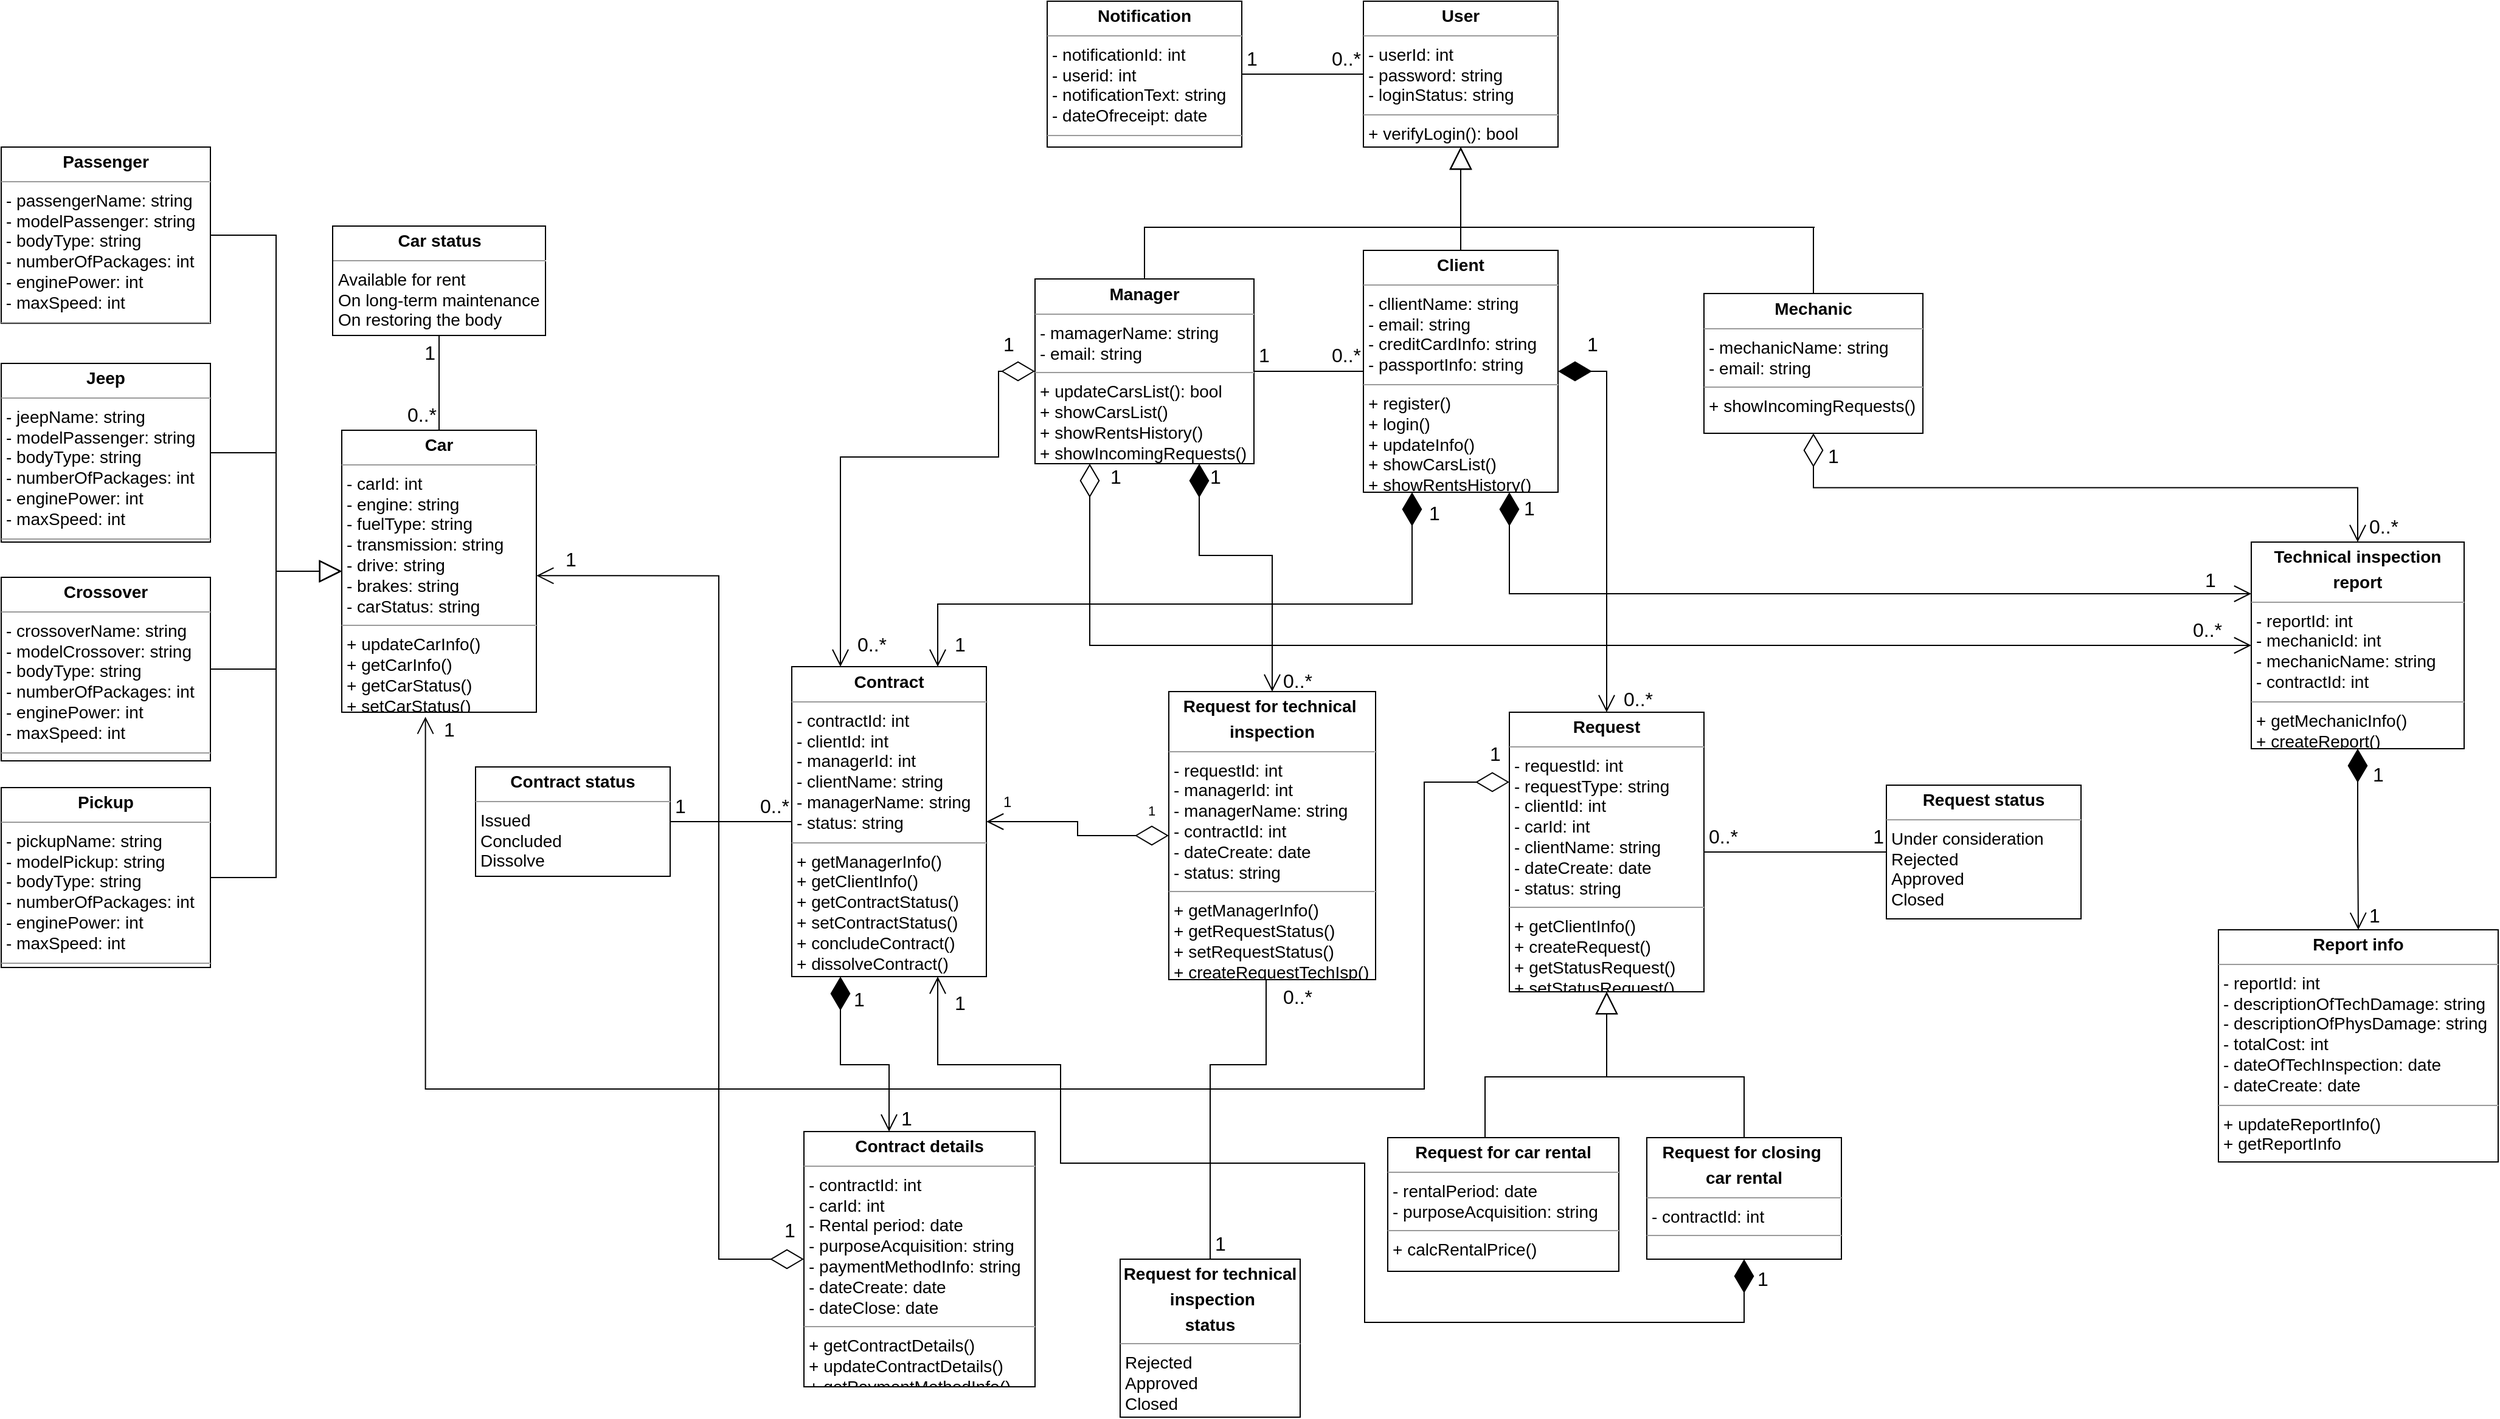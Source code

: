 <mxfile version="11.3.0" type="device" pages="1"><diagram id="lrAARnjr66iQ0tdfJQKW" name="Страница 1"><mxGraphModel dx="4134" dy="2626" grid="1" gridSize="10" guides="1" tooltips="1" connect="1" arrows="1" fold="1" page="1" pageScale="1" pageWidth="827" pageHeight="1169" math="0" shadow="0"><root><mxCell id="0"/><mxCell id="1" parent="0"/><object label="&lt;p style=&quot;margin: 4px 0px 0px ; text-align: center ; font-size: 14px&quot;&gt;&lt;b&gt;&lt;font style=&quot;font-size: 14px&quot;&gt;User&lt;/font&gt;&lt;/b&gt;&lt;/p&gt;&lt;hr size=&quot;1&quot; style=&quot;font-size: 14px&quot;&gt;&lt;p style=&quot;margin: 0px 0px 0px 4px ; font-size: 14px&quot;&gt;&lt;font style=&quot;font-size: 14px&quot;&gt;- userId: int&lt;/font&gt;&lt;/p&gt;&lt;p style=&quot;margin: 0px 0px 0px 4px ; font-size: 14px&quot;&gt;&lt;font style=&quot;font-size: 14px&quot;&gt;- password: string&lt;/font&gt;&lt;/p&gt;&lt;p style=&quot;margin: 0px 0px 0px 4px ; font-size: 14px&quot;&gt;&lt;font style=&quot;font-size: 14px&quot;&gt;- loginStatus: string&amp;nbsp;&lt;/font&gt;&lt;/p&gt;&lt;hr size=&quot;1&quot; style=&quot;font-size: 14px&quot;&gt;&lt;p style=&quot;margin: 0px 0px 0px 4px ; font-size: 14px&quot;&gt;&lt;font style=&quot;font-size: 14px&quot;&gt;+ verifyLogin(): bool&lt;/font&gt;&lt;/p&gt;" placeholders="1" id="WeOP5cdu-YpunNV9IfW0-31"><mxCell style="verticalAlign=top;align=left;overflow=fill;fontSize=12;fontFamily=Helvetica;html=1;spacing=4;" parent="1" vertex="1"><mxGeometry x="280" y="-165" width="160" height="120" as="geometry"/></mxCell></object><mxCell id="WeOP5cdu-YpunNV9IfW0-32" value="&lt;p style=&quot;margin: 4px 0px 0px ; text-align: center ; font-size: 14px&quot;&gt;&lt;b&gt;&lt;font style=&quot;font-size: 14px&quot;&gt;Client&lt;/font&gt;&lt;/b&gt;&lt;/p&gt;&lt;hr size=&quot;1&quot; style=&quot;font-size: 14px&quot;&gt;&lt;p style=&quot;margin: 0px 0px 0px 4px ; font-size: 14px&quot;&gt;&lt;font style=&quot;font-size: 14px&quot;&gt;- cllientName: string&lt;/font&gt;&lt;/p&gt;&lt;p style=&quot;margin: 0px 0px 0px 4px ; font-size: 14px&quot;&gt;&lt;font style=&quot;font-size: 14px&quot;&gt;- email: string&lt;/font&gt;&lt;/p&gt;&lt;p style=&quot;margin: 0px 0px 0px 4px ; font-size: 14px&quot;&gt;&lt;font style=&quot;font-size: 14px&quot;&gt;- creditCardInfo: string&lt;/font&gt;&lt;/p&gt;&lt;p style=&quot;margin: 0px 0px 0px 4px ; font-size: 14px&quot;&gt;&lt;font style=&quot;font-size: 14px&quot;&gt;- passportInfo: string&lt;/font&gt;&lt;/p&gt;&lt;hr size=&quot;1&quot; style=&quot;font-size: 14px&quot;&gt;&lt;p style=&quot;margin: 0px 0px 0px 4px ; font-size: 14px&quot;&gt;&lt;font style=&quot;font-size: 14px&quot;&gt;+ register()&lt;/font&gt;&lt;/p&gt;&lt;p style=&quot;margin: 0px 0px 0px 4px ; font-size: 14px&quot;&gt;&lt;font style=&quot;font-size: 14px&quot;&gt;+ login()&lt;/font&gt;&lt;/p&gt;&lt;p style=&quot;margin: 0px 0px 0px 4px ; font-size: 14px&quot;&gt;&lt;font style=&quot;font-size: 14px&quot;&gt;+ updateInfo()&lt;/font&gt;&lt;/p&gt;&lt;p style=&quot;margin: 0px 0px 0px 4px ; font-size: 14px&quot;&gt;&lt;font style=&quot;font-size: 14px&quot;&gt;+ showCarsList()&lt;/font&gt;&lt;/p&gt;&lt;p style=&quot;margin: 0px 0px 0px 4px ; font-size: 14px&quot;&gt;&lt;font style=&quot;font-size: 14px&quot;&gt;+ showRentsHistory()&lt;/font&gt;&lt;/p&gt;&lt;p style=&quot;margin: 0px 0px 0px 4px ; font-size: 14px&quot;&gt;&lt;br&gt;&lt;/p&gt;" style="verticalAlign=top;align=left;overflow=fill;fontSize=12;fontFamily=Helvetica;html=1;spacing=4;" parent="1" vertex="1"><mxGeometry x="280" y="40" width="160" height="199" as="geometry"/></mxCell><mxCell id="WeOP5cdu-YpunNV9IfW0-33" value="&lt;p style=&quot;margin: 4px 0px 0px ; text-align: center ; font-size: 14px&quot;&gt;&lt;b&gt;&lt;font style=&quot;font-size: 14px&quot;&gt;Mechanic&lt;/font&gt;&lt;/b&gt;&lt;/p&gt;&lt;hr size=&quot;1&quot; style=&quot;font-size: 14px&quot;&gt;&lt;p style=&quot;margin: 0px 0px 0px 4px ; font-size: 14px&quot;&gt;&lt;font style=&quot;font-size: 14px&quot;&gt;- mechanicName: string&lt;/font&gt;&lt;/p&gt;&lt;p style=&quot;margin: 0px 0px 0px 4px ; font-size: 14px&quot;&gt;&lt;font style=&quot;font-size: 14px&quot;&gt;- email: string&lt;/font&gt;&lt;/p&gt;&lt;hr size=&quot;1&quot; style=&quot;font-size: 14px&quot;&gt;&lt;p style=&quot;margin: 0px 0px 0px 4px ; font-size: 14px&quot;&gt;&lt;font style=&quot;font-size: 14px&quot;&gt;+ showIncomingRequests()&lt;/font&gt;&lt;/p&gt;&lt;p style=&quot;margin: 0px 0px 0px 4px ; font-size: 14px&quot;&gt;&lt;br&gt;&lt;/p&gt;" style="verticalAlign=top;align=left;overflow=fill;fontSize=12;fontFamily=Helvetica;html=1;spacing=4;" parent="1" vertex="1"><mxGeometry x="560" y="75.5" width="180" height="115" as="geometry"/></mxCell><mxCell id="WeOP5cdu-YpunNV9IfW0-34" value="&lt;p style=&quot;margin: 4px 0px 0px ; text-align: center ; font-size: 14px&quot;&gt;&lt;b&gt;&lt;font style=&quot;font-size: 14px&quot;&gt;Manager&lt;/font&gt;&lt;/b&gt;&lt;/p&gt;&lt;hr size=&quot;1&quot; style=&quot;font-size: 14px&quot;&gt;&lt;p style=&quot;margin: 0px 0px 0px 4px ; font-size: 14px&quot;&gt;&lt;font style=&quot;font-size: 14px&quot;&gt;- mamagerName: string&lt;/font&gt;&lt;/p&gt;&lt;p style=&quot;margin: 0px 0px 0px 4px ; font-size: 14px&quot;&gt;&lt;font style=&quot;font-size: 14px&quot;&gt;- email: string&lt;/font&gt;&lt;/p&gt;&lt;hr size=&quot;1&quot; style=&quot;font-size: 14px&quot;&gt;&lt;p style=&quot;margin: 0px 0px 0px 4px ; font-size: 14px&quot;&gt;&lt;font style=&quot;font-size: 14px&quot;&gt;+ updateCarsList(): bool&lt;/font&gt;&lt;/p&gt;&lt;p style=&quot;margin: 0px 0px 0px 4px ; font-size: 14px&quot;&gt;&lt;font style=&quot;font-size: 14px&quot;&gt;+ showCarsList()&lt;/font&gt;&lt;/p&gt;&lt;p style=&quot;margin: 0px 0px 0px 4px ; font-size: 14px&quot;&gt;&lt;font style=&quot;font-size: 14px&quot;&gt;+ showRentsHistory()&lt;/font&gt;&lt;/p&gt;&lt;p style=&quot;margin: 0px 0px 0px 4px ; font-size: 14px&quot;&gt;&lt;font style=&quot;font-size: 14px&quot;&gt;+ showIncomingRequests()&lt;/font&gt;&lt;/p&gt;&lt;p style=&quot;margin: 0px 0px 0px 4px ; font-size: 14px&quot;&gt;&lt;br&gt;&lt;/p&gt;" style="verticalAlign=top;align=left;overflow=fill;fontSize=12;fontFamily=Helvetica;html=1;spacing=4;" parent="1" vertex="1"><mxGeometry x="10" y="63.5" width="180" height="152" as="geometry"/></mxCell><mxCell id="WeOP5cdu-YpunNV9IfW0-35" value="" style="endArrow=block;endSize=16;endFill=0;html=1;strokeColor=#000000;strokeWidth=1;edgeStyle=orthogonalEdgeStyle;rounded=0;entryX=0.5;entryY=1;entryDx=0;entryDy=0;exitX=0.5;exitY=0;exitDx=0;exitDy=0;spacing=4;" parent="1" source="WeOP5cdu-YpunNV9IfW0-33" target="WeOP5cdu-YpunNV9IfW0-31" edge="1"><mxGeometry width="160" relative="1" as="geometry"><mxPoint x="10" y="55" as="sourcePoint"/><mxPoint x="340" y="85" as="targetPoint"/><Array as="points"><mxPoint x="651" y="21"/><mxPoint x="361" y="21"/></Array></mxGeometry></mxCell><mxCell id="WeOP5cdu-YpunNV9IfW0-39" value="" style="endArrow=block;endSize=16;endFill=0;html=1;strokeWidth=1;entryX=0.5;entryY=1;entryDx=0;entryDy=0;exitX=0.5;exitY=0;exitDx=0;exitDy=0;rounded=0;edgeStyle=orthogonalEdgeStyle;spacing=4;" parent="1" source="WeOP5cdu-YpunNV9IfW0-34" target="WeOP5cdu-YpunNV9IfW0-31" edge="1"><mxGeometry width="160" relative="1" as="geometry"><mxPoint x="70" y="45" as="sourcePoint"/><mxPoint x="230" y="45" as="targetPoint"/><Array as="points"><mxPoint x="100" y="21"/><mxPoint x="360" y="21"/></Array></mxGeometry></mxCell><mxCell id="WeOP5cdu-YpunNV9IfW0-40" value="" style="endArrow=block;endSize=16;endFill=0;html=1;strokeWidth=1;entryX=0.5;entryY=1;entryDx=0;entryDy=0;exitX=0.5;exitY=0;exitDx=0;exitDy=0;rounded=0;edgeStyle=orthogonalEdgeStyle;spacing=4;" parent="1" source="WeOP5cdu-YpunNV9IfW0-32" target="WeOP5cdu-YpunNV9IfW0-31" edge="1"><mxGeometry width="160" relative="1" as="geometry"><mxPoint x="-10" y="75" as="sourcePoint"/><mxPoint x="200" y="-35" as="targetPoint"/></mxGeometry></mxCell><mxCell id="WeOP5cdu-YpunNV9IfW0-52" value="&lt;p style=&quot;margin: 4px 0px 0px ; text-align: center ; font-size: 14px&quot;&gt;&lt;b&gt;&lt;font style=&quot;font-size: 14px&quot;&gt;Request&lt;/font&gt;&lt;/b&gt;&lt;/p&gt;&lt;hr size=&quot;1&quot; style=&quot;font-size: 14px&quot;&gt;&lt;p style=&quot;margin: 0px 0px 0px 4px ; font-size: 14px&quot;&gt;&lt;font style=&quot;font-size: 14px&quot;&gt;- requestId: int&lt;/font&gt;&lt;/p&gt;&lt;p style=&quot;margin: 0px 0px 0px 4px ; font-size: 14px&quot;&gt;&lt;font style=&quot;font-size: 14px&quot;&gt;- requestType: string&lt;/font&gt;&lt;/p&gt;&lt;p style=&quot;margin: 0px 0px 0px 4px ; font-size: 14px&quot;&gt;&lt;font style=&quot;font-size: 14px&quot;&gt;- clientId: int&lt;/font&gt;&lt;/p&gt;&lt;p style=&quot;margin: 0px 0px 0px 4px ; font-size: 14px&quot;&gt;&lt;font style=&quot;font-size: 14px&quot;&gt;- carId: int&lt;/font&gt;&lt;/p&gt;&lt;p style=&quot;margin: 0px 0px 0px 4px ; font-size: 14px&quot;&gt;&lt;font style=&quot;font-size: 14px&quot;&gt;- clientName: string&lt;/font&gt;&lt;/p&gt;&lt;p style=&quot;margin: 0px 0px 0px 4px ; font-size: 14px&quot;&gt;&lt;font style=&quot;font-size: 14px&quot;&gt;- dateCreate: date&lt;/font&gt;&lt;/p&gt;&lt;p style=&quot;margin: 0px 0px 0px 4px ; font-size: 14px&quot;&gt;&lt;font style=&quot;font-size: 14px&quot;&gt;- status: string&lt;/font&gt;&lt;/p&gt;&lt;hr size=&quot;1&quot; style=&quot;font-size: 14px&quot;&gt;&lt;p style=&quot;margin: 0px 0px 0px 4px ; font-size: 14px&quot;&gt;&lt;font style=&quot;font-size: 14px&quot;&gt;+ getClientInfo()&lt;/font&gt;&lt;/p&gt;&lt;p style=&quot;margin: 0px 0px 0px 4px ; font-size: 14px&quot;&gt;&lt;font style=&quot;font-size: 14px&quot;&gt;+ createRequest()&lt;/font&gt;&lt;/p&gt;&lt;p style=&quot;margin: 0px 0px 0px 4px ; font-size: 14px&quot;&gt;&lt;font style=&quot;font-size: 14px&quot;&gt;+ getStatusRequest()&lt;/font&gt;&lt;/p&gt;&lt;p style=&quot;margin: 0px 0px 0px 4px ; font-size: 14px&quot;&gt;&lt;font style=&quot;font-size: 14px&quot;&gt;+ setStatusRequest()&lt;/font&gt;&lt;/p&gt;" style="verticalAlign=top;align=left;overflow=fill;fontSize=12;fontFamily=Helvetica;html=1;spacing=4;" parent="1" vertex="1"><mxGeometry x="400" y="420" width="160" height="230" as="geometry"/></mxCell><mxCell id="WeOP5cdu-YpunNV9IfW0-53" value="&lt;font style=&quot;font-size: 16px&quot;&gt;1&lt;/font&gt;" style="endArrow=open;html=1;endSize=12;startArrow=diamondThin;startSize=25;startFill=1;edgeStyle=orthogonalEdgeStyle;align=left;verticalAlign=bottom;strokeWidth=1;exitX=1;exitY=0.5;exitDx=0;exitDy=0;entryX=0.5;entryY=0;entryDx=0;entryDy=0;rounded=0;spacing=4;" parent="1" source="WeOP5cdu-YpunNV9IfW0-32" target="WeOP5cdu-YpunNV9IfW0-52" edge="1"><mxGeometry x="-0.877" y="9" relative="1" as="geometry"><mxPoint x="80" y="390" as="sourcePoint"/><mxPoint x="240" y="390" as="targetPoint"/><mxPoint as="offset"/><Array as="points"><mxPoint x="480" y="139"/></Array></mxGeometry></mxCell><mxCell id="WeOP5cdu-YpunNV9IfW0-56" value="&lt;p style=&quot;margin: 4px 0px 0px ; text-align: center ; font-size: 14px&quot;&gt;&lt;b&gt;&lt;font style=&quot;font-size: 14px&quot;&gt;Request for closing&amp;nbsp;&lt;/font&gt;&lt;/b&gt;&lt;/p&gt;&lt;p style=&quot;margin: 4px 0px 0px ; text-align: center ; font-size: 14px&quot;&gt;&lt;b&gt;&lt;font style=&quot;font-size: 14px&quot;&gt;car rental&lt;/font&gt;&lt;/b&gt;&lt;/p&gt;&lt;hr size=&quot;1&quot; style=&quot;font-size: 14px&quot;&gt;&lt;p style=&quot;margin: 0px 0px 0px 4px ; font-size: 14px&quot;&gt;&lt;font style=&quot;font-size: 14px&quot;&gt;- contractId: int&lt;/font&gt;&lt;/p&gt;&lt;hr size=&quot;1&quot; style=&quot;font-size: 14px&quot;&gt;&lt;p style=&quot;margin: 0px 0px 0px 4px ; font-size: 14px&quot;&gt;&lt;br&gt;&lt;/p&gt;" style="verticalAlign=top;align=left;overflow=fill;fontSize=12;fontFamily=Helvetica;html=1;spacing=4;" parent="1" vertex="1"><mxGeometry x="513" y="770" width="160" height="100" as="geometry"/></mxCell><mxCell id="WeOP5cdu-YpunNV9IfW0-57" value="" style="endArrow=block;endSize=16;endFill=0;html=1;strokeWidth=1;rounded=0;edgeStyle=orthogonalEdgeStyle;entryX=0.5;entryY=1;entryDx=0;entryDy=0;exitX=0.5;exitY=0;exitDx=0;exitDy=0;spacing=4;" parent="1" source="REHTgYiFzQyYZVdA68PL-5" target="WeOP5cdu-YpunNV9IfW0-52" edge="1"><mxGeometry width="160" relative="1" as="geometry"><mxPoint x="400" y="690" as="sourcePoint"/><mxPoint x="210" y="649" as="targetPoint"/><Array as="points"><mxPoint x="380" y="720"/><mxPoint x="480" y="720"/></Array></mxGeometry></mxCell><mxCell id="WeOP5cdu-YpunNV9IfW0-58" value="" style="endArrow=block;endSize=16;endFill=0;html=1;strokeWidth=1;rounded=0;edgeStyle=orthogonalEdgeStyle;entryX=0.5;entryY=1;entryDx=0;entryDy=0;exitX=0.5;exitY=0;exitDx=0;exitDy=0;spacing=4;" parent="1" source="WeOP5cdu-YpunNV9IfW0-56" target="WeOP5cdu-YpunNV9IfW0-52" edge="1"><mxGeometry width="160" relative="1" as="geometry"><mxPoint x="310" y="749" as="sourcePoint"/><mxPoint x="470" y="749" as="targetPoint"/><Array as="points"><mxPoint x="593" y="720"/><mxPoint x="480" y="720"/></Array></mxGeometry></mxCell><mxCell id="WeOP5cdu-YpunNV9IfW0-59" value="&lt;p style=&quot;margin: 4px 0px 0px ; text-align: center ; font-size: 14px&quot;&gt;&lt;b&gt;&lt;font style=&quot;font-size: 14px&quot;&gt;Contract&lt;/font&gt;&lt;/b&gt;&lt;/p&gt;&lt;hr size=&quot;1&quot; style=&quot;font-size: 14px&quot;&gt;&lt;p style=&quot;margin: 0px 0px 0px 4px ; font-size: 14px&quot;&gt;&lt;font style=&quot;font-size: 14px&quot;&gt;- contractId: int&lt;/font&gt;&lt;/p&gt;&lt;p style=&quot;margin: 0px 0px 0px 4px ; font-size: 14px&quot;&gt;&lt;font style=&quot;font-size: 14px&quot;&gt;&lt;span&gt;- clientId: int&lt;/span&gt;&lt;br&gt;&lt;/font&gt;&lt;/p&gt;&lt;p style=&quot;margin: 0px 0px 0px 4px ; font-size: 14px&quot;&gt;&lt;font style=&quot;font-size: 14px&quot;&gt;- managerId: int&lt;/font&gt;&lt;/p&gt;&lt;p style=&quot;margin: 0px 0px 0px 4px ; font-size: 14px&quot;&gt;&lt;font style=&quot;font-size: 14px&quot;&gt;- clientName: string&lt;/font&gt;&lt;/p&gt;&lt;p style=&quot;margin: 0px 0px 0px 4px ; font-size: 14px&quot;&gt;&lt;font style=&quot;font-size: 14px&quot;&gt;- managerName: string&lt;/font&gt;&lt;/p&gt;&lt;p style=&quot;margin: 0px 0px 0px 4px ; font-size: 14px&quot;&gt;&lt;font style=&quot;font-size: 14px&quot;&gt;- status: string&lt;/font&gt;&lt;/p&gt;&lt;hr size=&quot;1&quot; style=&quot;font-size: 14px&quot;&gt;&lt;p style=&quot;margin: 0px 0px 0px 4px ; font-size: 14px&quot;&gt;&lt;font style=&quot;font-size: 14px&quot;&gt;+ getManagerInfo()&lt;/font&gt;&lt;/p&gt;&lt;p style=&quot;margin: 0px 0px 0px 4px ; font-size: 14px&quot;&gt;&lt;font style=&quot;font-size: 14px&quot;&gt;+ getClientInfo()&lt;/font&gt;&lt;/p&gt;&lt;p style=&quot;margin: 0px 0px 0px 4px ; font-size: 14px&quot;&gt;&lt;font style=&quot;font-size: 14px&quot;&gt;+ getContractStatus()&lt;/font&gt;&lt;/p&gt;&lt;p style=&quot;margin: 0px 0px 0px 4px ; font-size: 14px&quot;&gt;&lt;font style=&quot;font-size: 14px&quot;&gt;+ setContractStatus()&lt;/font&gt;&lt;/p&gt;&lt;p style=&quot;margin: 0px 0px 0px 4px ; font-size: 14px&quot;&gt;&lt;font style=&quot;font-size: 14px&quot;&gt;+ concludeContract()&lt;/font&gt;&lt;/p&gt;&lt;p style=&quot;margin: 0px 0px 0px 4px ; font-size: 14px&quot;&gt;&lt;font style=&quot;font-size: 14px&quot;&gt;+ dissolveContract()&lt;/font&gt;&lt;/p&gt;" style="verticalAlign=top;align=left;overflow=fill;fontSize=12;fontFamily=Helvetica;html=1;spacing=4;" parent="1" vertex="1"><mxGeometry x="-190" y="382.5" width="160" height="255" as="geometry"/></mxCell><mxCell id="WeOP5cdu-YpunNV9IfW0-65" value="&lt;font style=&quot;font-size: 16px&quot;&gt;1&lt;/font&gt;" style="endArrow=open;html=1;endSize=12;startArrow=diamondThin;startSize=25;startFill=0;edgeStyle=orthogonalEdgeStyle;align=left;verticalAlign=bottom;strokeWidth=1;entryX=0.25;entryY=0;entryDx=0;entryDy=0;rounded=0;spacing=4;exitX=0;exitY=0.5;exitDx=0;exitDy=0;" parent="1" source="WeOP5cdu-YpunNV9IfW0-34" target="WeOP5cdu-YpunNV9IfW0-59" edge="1"><mxGeometry x="-0.851" y="-9" relative="1" as="geometry"><mxPoint x="-50" y="240" as="sourcePoint"/><mxPoint x="-60" y="440" as="targetPoint"/><Array as="points"><mxPoint x="-20" y="210"/><mxPoint x="-150" y="209"/></Array><mxPoint x="9" y="-9" as="offset"/></mxGeometry></mxCell><mxCell id="WeOP5cdu-YpunNV9IfW0-67" value="&lt;font style=&quot;font-size: 16px&quot;&gt;1&lt;/font&gt;" style="endArrow=open;html=1;endSize=12;startArrow=diamondThin;startSize=25;startFill=1;edgeStyle=orthogonalEdgeStyle;align=left;verticalAlign=bottom;strokeWidth=1;exitX=0.25;exitY=1;exitDx=0;exitDy=0;entryX=0.75;entryY=0;entryDx=0;entryDy=0;rounded=0;spacing=4;" parent="1" source="WeOP5cdu-YpunNV9IfW0-32" target="WeOP5cdu-YpunNV9IfW0-59" edge="1"><mxGeometry x="-0.883" y="10" relative="1" as="geometry"><mxPoint x="180" y="330" as="sourcePoint"/><mxPoint x="140" y="450" as="targetPoint"/><Array as="points"><mxPoint x="320" y="331"/><mxPoint x="-70" y="331"/></Array><mxPoint as="offset"/></mxGeometry></mxCell><mxCell id="WeOP5cdu-YpunNV9IfW0-68" value="&lt;p style=&quot;margin: 4px 0px 0px ; text-align: center ; font-size: 14px&quot;&gt;&lt;b&gt;&lt;font style=&quot;font-size: 14px&quot;&gt;Contract status&lt;/font&gt;&lt;/b&gt;&lt;/p&gt;&lt;hr size=&quot;1&quot; style=&quot;font-size: 14px&quot;&gt;&lt;p style=&quot;margin: 0px 0px 0px 4px ; font-size: 14px&quot;&gt;&lt;font style=&quot;font-size: 14px&quot;&gt;Issued&lt;/font&gt;&lt;/p&gt;&lt;p style=&quot;margin: 0px 0px 0px 4px ; font-size: 14px&quot;&gt;&lt;font style=&quot;font-size: 14px&quot;&gt;Concluded&lt;/font&gt;&lt;/p&gt;&lt;p style=&quot;margin: 0px 0px 0px 4px ; font-size: 14px&quot;&gt;&lt;font style=&quot;font-size: 14px&quot;&gt;Dissolve&lt;/font&gt;&lt;/p&gt;" style="verticalAlign=top;align=left;overflow=fill;fontSize=12;fontFamily=Helvetica;html=1;spacing=4;" parent="1" vertex="1"><mxGeometry x="-450" y="465" width="160" height="90" as="geometry"/></mxCell><mxCell id="WeOP5cdu-YpunNV9IfW0-72" value="&lt;p style=&quot;margin: 4px 0px 0px ; text-align: center ; font-size: 14px&quot;&gt;&lt;b&gt;&lt;font style=&quot;font-size: 14px&quot;&gt;Car&lt;/font&gt;&lt;/b&gt;&lt;/p&gt;&lt;hr size=&quot;1&quot; style=&quot;font-size: 14px&quot;&gt;&lt;p style=&quot;margin: 0px 0px 0px 4px ; font-size: 14px&quot;&gt;&lt;font style=&quot;font-size: 14px&quot;&gt;- carId: int&lt;/font&gt;&lt;/p&gt;&lt;p style=&quot;margin: 0px 0px 0px 4px ; font-size: 14px&quot;&gt;&lt;font style=&quot;font-size: 14px&quot;&gt;- engine: string&lt;/font&gt;&lt;/p&gt;&lt;p style=&quot;margin: 0px 0px 0px 4px ; font-size: 14px&quot;&gt;&lt;font style=&quot;font-size: 14px&quot;&gt;- fuelType: string&lt;/font&gt;&lt;/p&gt;&lt;p style=&quot;margin: 0px 0px 0px 4px ; font-size: 14px&quot;&gt;&lt;font style=&quot;font-size: 14px&quot;&gt;- transmission: string&lt;/font&gt;&lt;/p&gt;&lt;p style=&quot;margin: 0px 0px 0px 4px ; font-size: 14px&quot;&gt;&lt;font style=&quot;font-size: 14px&quot;&gt;- drive: string&lt;/font&gt;&lt;/p&gt;&lt;p style=&quot;margin: 0px 0px 0px 4px ; font-size: 14px&quot;&gt;&lt;font style=&quot;font-size: 14px&quot;&gt;- brakes: string&lt;/font&gt;&lt;/p&gt;&lt;p style=&quot;margin: 0px 0px 0px 4px ; font-size: 14px&quot;&gt;&lt;font style=&quot;font-size: 14px&quot;&gt;- carStatus: string&lt;/font&gt;&lt;/p&gt;&lt;hr size=&quot;1&quot; style=&quot;font-size: 14px&quot;&gt;&lt;p style=&quot;margin: 0px 0px 0px 4px ; font-size: 14px&quot;&gt;&lt;font style=&quot;font-size: 14px&quot;&gt;+ updateCarInfo()&lt;/font&gt;&lt;/p&gt;&lt;p style=&quot;margin: 0px 0px 0px 4px ; font-size: 14px&quot;&gt;&lt;font style=&quot;font-size: 14px&quot;&gt;+ getCarInfo()&lt;/font&gt;&lt;/p&gt;&lt;p style=&quot;margin: 0px 0px 0px 4px ; font-size: 14px&quot;&gt;&lt;font style=&quot;font-size: 14px&quot;&gt;+ getCarStatus()&lt;/font&gt;&lt;/p&gt;&lt;p style=&quot;margin: 0px 0px 0px 4px ; font-size: 14px&quot;&gt;&lt;font style=&quot;font-size: 14px&quot;&gt;+ setCarStatus()&lt;/font&gt;&lt;/p&gt;" style="verticalAlign=top;align=left;overflow=fill;fontSize=12;fontFamily=Helvetica;html=1;direction=west;spacing=4;" parent="1" vertex="1"><mxGeometry x="-560" y="188" width="160" height="232" as="geometry"/></mxCell><mxCell id="WeOP5cdu-YpunNV9IfW0-73" value="&lt;p style=&quot;margin: 4px 0px 0px ; text-align: center ; font-size: 14px&quot;&gt;&lt;b&gt;&lt;font style=&quot;font-size: 14px&quot;&gt;Crossover&lt;/font&gt;&lt;/b&gt;&lt;/p&gt;&lt;hr size=&quot;1&quot; style=&quot;font-size: 14px&quot;&gt;&lt;p style=&quot;margin: 0px 0px 0px 4px ; font-size: 14px&quot;&gt;&lt;font style=&quot;font-size: 14px&quot;&gt;- crossoverName: string&lt;/font&gt;&lt;/p&gt;&lt;p style=&quot;margin: 0px 0px 0px 4px ; font-size: 14px&quot;&gt;&lt;font style=&quot;font-size: 14px&quot;&gt;- modelCrossover: string&lt;/font&gt;&lt;/p&gt;&lt;p style=&quot;margin: 0px 0px 0px 4px ; font-size: 14px&quot;&gt;&lt;font style=&quot;font-size: 14px&quot;&gt;- bodyType: string&lt;/font&gt;&lt;/p&gt;&lt;p style=&quot;margin: 0px 0px 0px 4px ; font-size: 14px&quot;&gt;&lt;font style=&quot;font-size: 14px&quot;&gt;- numberOfPackages: int&lt;/font&gt;&lt;/p&gt;&lt;p style=&quot;margin: 0px 0px 0px 4px ; font-size: 14px&quot;&gt;&lt;font style=&quot;font-size: 14px&quot;&gt;- enginePower: int&lt;/font&gt;&lt;/p&gt;&lt;p style=&quot;margin: 0px 0px 0px 4px ; font-size: 14px&quot;&gt;&lt;font style=&quot;font-size: 14px&quot;&gt;- maxSpeed: int&lt;/font&gt;&lt;/p&gt;&lt;hr size=&quot;1&quot; style=&quot;font-size: 14px&quot;&gt;&lt;p style=&quot;margin: 0px 0px 0px 4px ; font-size: 14px&quot;&gt;&lt;br&gt;&lt;/p&gt;" style="verticalAlign=top;align=left;overflow=fill;fontSize=12;fontFamily=Helvetica;html=1;direction=west;spacing=4;" parent="1" vertex="1"><mxGeometry x="-840" y="309" width="172" height="151" as="geometry"/></mxCell><mxCell id="WeOP5cdu-YpunNV9IfW0-74" value="&lt;p style=&quot;margin: 4px 0px 0px ; text-align: center ; font-size: 14px&quot;&gt;&lt;b&gt;&lt;font style=&quot;font-size: 14px&quot;&gt;Pickup&lt;/font&gt;&lt;/b&gt;&lt;/p&gt;&lt;hr size=&quot;1&quot; style=&quot;font-size: 14px&quot;&gt;&lt;p style=&quot;margin: 0px 0px 0px 4px ; font-size: 14px&quot;&gt;&lt;font style=&quot;font-size: 14px&quot;&gt;- pickupName: string&lt;/font&gt;&lt;/p&gt;&lt;p style=&quot;margin: 0px 0px 0px 4px ; font-size: 14px&quot;&gt;&lt;font style=&quot;font-size: 14px&quot;&gt;- modelPickup: string&lt;/font&gt;&lt;/p&gt;&lt;p style=&quot;margin: 0px 0px 0px 4px ; font-size: 14px&quot;&gt;&lt;font style=&quot;font-size: 14px&quot;&gt;- bodyType: string&lt;/font&gt;&lt;/p&gt;&lt;p style=&quot;margin: 0px 0px 0px 4px ; font-size: 14px&quot;&gt;&lt;font style=&quot;font-size: 14px&quot;&gt;- numberOfPackages: int&lt;/font&gt;&lt;/p&gt;&lt;p style=&quot;margin: 0px 0px 0px 4px ; font-size: 14px&quot;&gt;&lt;font style=&quot;font-size: 14px&quot;&gt;- enginePower: int&lt;/font&gt;&lt;/p&gt;&lt;p style=&quot;margin: 0px 0px 0px 4px ; font-size: 14px&quot;&gt;&lt;font style=&quot;font-size: 14px&quot;&gt;- maxSpeed: int&lt;/font&gt;&lt;/p&gt;&lt;hr size=&quot;1&quot; style=&quot;font-size: 14px&quot;&gt;&lt;p style=&quot;margin: 0px 0px 0px 4px ; font-size: 14px&quot;&gt;&lt;br&gt;&lt;/p&gt;" style="verticalAlign=top;align=left;overflow=fill;fontSize=12;fontFamily=Helvetica;html=1;direction=west;spacing=4;" parent="1" vertex="1"><mxGeometry x="-840" y="482" width="172" height="148" as="geometry"/></mxCell><mxCell id="WeOP5cdu-YpunNV9IfW0-75" value="&lt;p style=&quot;margin: 4px 0px 0px ; text-align: center ; font-size: 14px&quot;&gt;&lt;b&gt;&lt;font style=&quot;font-size: 14px&quot;&gt;Jeep&lt;/font&gt;&lt;/b&gt;&lt;/p&gt;&lt;hr size=&quot;1&quot; style=&quot;font-size: 14px&quot;&gt;&lt;p style=&quot;margin: 0px 0px 0px 4px ; font-size: 14px&quot;&gt;&lt;font style=&quot;font-size: 14px&quot;&gt;- jeepName: string&lt;/font&gt;&lt;/p&gt;&lt;p style=&quot;margin: 0px 0px 0px 4px ; font-size: 14px&quot;&gt;&lt;font style=&quot;font-size: 14px&quot;&gt;- modelPassenger: string&lt;/font&gt;&lt;/p&gt;&lt;p style=&quot;margin: 0px 0px 0px 4px ; font-size: 14px&quot;&gt;&lt;font style=&quot;font-size: 14px&quot;&gt;- bodyType: string&lt;/font&gt;&lt;/p&gt;&lt;p style=&quot;margin: 0px 0px 0px 4px ; font-size: 14px&quot;&gt;&lt;font style=&quot;font-size: 14px&quot;&gt;- numberOfPackages: int&lt;/font&gt;&lt;/p&gt;&lt;p style=&quot;margin: 0px 0px 0px 4px ; font-size: 14px&quot;&gt;&lt;font style=&quot;font-size: 14px&quot;&gt;- enginePower: int&lt;/font&gt;&lt;/p&gt;&lt;p style=&quot;margin: 0px 0px 0px 4px ; font-size: 14px&quot;&gt;&lt;font style=&quot;font-size: 14px&quot;&gt;- maxSpeed: int&lt;/font&gt;&lt;/p&gt;&lt;hr size=&quot;1&quot; style=&quot;font-size: 14px&quot;&gt;&lt;p style=&quot;margin: 0px 0px 0px 4px ; font-size: 14px&quot;&gt;&lt;br&gt;&lt;/p&gt;" style="verticalAlign=top;align=left;overflow=fill;fontSize=12;fontFamily=Helvetica;html=1;direction=west;spacing=4;" parent="1" vertex="1"><mxGeometry x="-840" y="133" width="172" height="147" as="geometry"/></mxCell><mxCell id="WeOP5cdu-YpunNV9IfW0-76" value="&lt;p style=&quot;margin: 4px 0px 0px ; text-align: center ; font-size: 14px&quot;&gt;&lt;b&gt;&lt;font style=&quot;font-size: 14px&quot;&gt;Passenger&lt;/font&gt;&lt;/b&gt;&lt;/p&gt;&lt;hr size=&quot;1&quot; style=&quot;font-size: 14px&quot;&gt;&lt;p style=&quot;margin: 0px 0px 0px 4px ; font-size: 14px&quot;&gt;&lt;font style=&quot;font-size: 14px&quot;&gt;- passengerName: string&lt;/font&gt;&lt;/p&gt;&lt;p style=&quot;margin: 0px 0px 0px 4px ; font-size: 14px&quot;&gt;&lt;font style=&quot;font-size: 14px&quot;&gt;- modelPassenger: string&lt;/font&gt;&lt;/p&gt;&lt;font style=&quot;font-size: 14px&quot;&gt;&amp;nbsp;- bodyType: string&lt;br&gt;&amp;nbsp;- numberOfPackages: int&lt;br&gt;&amp;nbsp;- enginePower: int&lt;br&gt;&amp;nbsp;- maxSpeed: int&amp;nbsp;&lt;br&gt;&lt;/font&gt;&lt;hr size=&quot;1&quot; style=&quot;font-size: 14px&quot;&gt;&lt;p style=&quot;margin: 0px 0px 0px 4px ; font-size: 14px&quot;&gt;&lt;br&gt;&lt;/p&gt;" style="verticalAlign=top;align=left;overflow=fill;fontSize=12;fontFamily=Helvetica;html=1;direction=east;spacing=4;" parent="1" vertex="1"><mxGeometry x="-840" y="-45" width="172" height="145" as="geometry"/></mxCell><object label="&lt;p style=&quot;margin: 4px 0px 0px ; text-align: center ; font-size: 14px&quot;&gt;&lt;b&gt;&lt;font style=&quot;font-size: 14px&quot;&gt;Notification&lt;/font&gt;&lt;/b&gt;&lt;/p&gt;&lt;hr size=&quot;1&quot; style=&quot;font-size: 14px&quot;&gt;&lt;p style=&quot;margin: 0px 0px 0px 4px ; font-size: 14px&quot;&gt;&lt;font style=&quot;font-size: 14px&quot;&gt;- notificationId: int&lt;/font&gt;&lt;/p&gt;&lt;p style=&quot;margin: 0px 0px 0px 4px ; font-size: 14px&quot;&gt;&lt;font style=&quot;font-size: 14px&quot;&gt;- userid: int&lt;/font&gt;&lt;/p&gt;&lt;p style=&quot;margin: 0px 0px 0px 4px ; font-size: 14px&quot;&gt;&lt;font style=&quot;font-size: 14px&quot;&gt;- notificationText: string&lt;/font&gt;&lt;/p&gt;&lt;p style=&quot;margin: 0px 0px 0px 4px ; font-size: 14px&quot;&gt;&lt;font style=&quot;font-size: 14px&quot;&gt;- dateOfreceipt: date&amp;nbsp;&lt;/font&gt;&lt;/p&gt;&lt;hr size=&quot;1&quot; style=&quot;font-size: 14px&quot;&gt;&lt;p style=&quot;margin: 0px 0px 0px 4px ; font-size: 14px&quot;&gt;&lt;br&gt;&lt;/p&gt;" placeholders="1" id="WeOP5cdu-YpunNV9IfW0-81"><mxCell style="verticalAlign=top;align=left;overflow=fill;fontSize=12;fontFamily=Helvetica;html=1;spacing=4;" parent="1" vertex="1"><mxGeometry x="20" y="-165" width="160" height="120" as="geometry"/></mxCell></object><mxCell id="WeOP5cdu-YpunNV9IfW0-88" value="&lt;p style=&quot;margin: 4px 0px 0px ; text-align: center ; font-size: 14px&quot;&gt;&lt;b&gt;&lt;font style=&quot;font-size: 14px&quot;&gt;Request for technical&amp;nbsp;&lt;/font&gt;&lt;/b&gt;&lt;/p&gt;&lt;p style=&quot;margin: 4px 0px 0px ; text-align: center ; font-size: 14px&quot;&gt;&lt;b&gt;&lt;font style=&quot;font-size: 14px&quot;&gt;inspection&lt;/font&gt;&lt;/b&gt;&lt;/p&gt;&lt;hr size=&quot;1&quot; style=&quot;font-size: 14px&quot;&gt;&lt;p style=&quot;margin: 0px 0px 0px 4px ; font-size: 14px&quot;&gt;&lt;font style=&quot;font-size: 14px&quot;&gt;- requestId: int&lt;/font&gt;&lt;/p&gt;&lt;p style=&quot;margin: 0px 0px 0px 4px ; font-size: 14px&quot;&gt;&lt;font style=&quot;font-size: 14px&quot;&gt;- managerId: int&lt;/font&gt;&lt;/p&gt;&lt;p style=&quot;margin: 0px 0px 0px 4px ; font-size: 14px&quot;&gt;&lt;font style=&quot;font-size: 14px&quot;&gt;- managerName: string&lt;/font&gt;&lt;/p&gt;&lt;p style=&quot;margin: 0px 0px 0px 4px ; font-size: 14px&quot;&gt;&lt;font style=&quot;font-size: 14px&quot;&gt;- contractId: int&lt;/font&gt;&lt;/p&gt;&lt;p style=&quot;margin: 0px 0px 0px 4px ; font-size: 14px&quot;&gt;&lt;font style=&quot;font-size: 14px&quot;&gt;- dateCreate: date&lt;/font&gt;&lt;/p&gt;&lt;p style=&quot;margin: 0px 0px 0px 4px ; font-size: 14px&quot;&gt;&lt;font style=&quot;font-size: 14px&quot;&gt;- status: string&lt;/font&gt;&lt;/p&gt;&lt;hr size=&quot;1&quot; style=&quot;font-size: 14px&quot;&gt;&lt;p style=&quot;margin: 0px 0px 0px 4px ; font-size: 14px&quot;&gt;&lt;font style=&quot;font-size: 14px&quot;&gt;+ getManagerInfo()&lt;/font&gt;&lt;/p&gt;&lt;p style=&quot;margin: 0px 0px 0px 4px ; font-size: 14px&quot;&gt;&lt;font style=&quot;font-size: 14px&quot;&gt;+ getRequestStatus()&lt;/font&gt;&lt;/p&gt;&lt;p style=&quot;margin: 0px 0px 0px 4px ; font-size: 14px&quot;&gt;&lt;font style=&quot;font-size: 14px&quot;&gt;+ setRequestStatus()&lt;/font&gt;&lt;/p&gt;&lt;p style=&quot;margin: 0px 0px 0px 4px ; font-size: 14px&quot;&gt;&lt;font style=&quot;font-size: 14px&quot;&gt;+ createRequestTechIsp()&lt;/font&gt;&lt;/p&gt;&lt;p style=&quot;margin: 0px 0px 0px 4px ; font-size: 14px&quot;&gt;&lt;br&gt;&lt;/p&gt;" style="verticalAlign=top;align=left;overflow=fill;fontSize=12;fontFamily=Helvetica;html=1;spacing=4;" parent="1" vertex="1"><mxGeometry x="120" y="403" width="170" height="237" as="geometry"/></mxCell><mxCell id="WeOP5cdu-YpunNV9IfW0-94" value="&lt;font style=&quot;font-size: 16px&quot;&gt;1&lt;/font&gt;" style="endArrow=open;html=1;endSize=12;startArrow=diamondThin;startSize=25;startFill=1;edgeStyle=orthogonalEdgeStyle;align=left;verticalAlign=bottom;strokeWidth=1;exitX=0.75;exitY=1;exitDx=0;exitDy=0;entryX=0.5;entryY=0;entryDx=0;entryDy=0;rounded=0;spacing=4;" parent="1" source="WeOP5cdu-YpunNV9IfW0-34" target="WeOP5cdu-YpunNV9IfW0-88" edge="1"><mxGeometry x="-0.801" y="5" relative="1" as="geometry"><mxPoint x="89.333" y="350" as="sourcePoint"/><mxPoint x="-14" y="450" as="targetPoint"/><mxPoint as="offset"/><Array as="points"><mxPoint x="145" y="291"/><mxPoint x="205" y="291"/></Array></mxGeometry></mxCell><mxCell id="WeOP5cdu-YpunNV9IfW0-109" value="" style="endArrow=block;endSize=16;endFill=0;html=1;strokeWidth=1;entryX=1;entryY=0.5;entryDx=0;entryDy=0;rounded=0;edgeStyle=orthogonalEdgeStyle;exitX=0;exitY=0.5;exitDx=0;exitDy=0;spacing=4;" parent="1" source="WeOP5cdu-YpunNV9IfW0-74" target="WeOP5cdu-YpunNV9IfW0-72" edge="1"><mxGeometry width="160" relative="1" as="geometry"><mxPoint x="-790" y="640" as="sourcePoint"/><mxPoint x="-630" y="640" as="targetPoint"/></mxGeometry></mxCell><mxCell id="WeOP5cdu-YpunNV9IfW0-110" value="" style="endArrow=block;endSize=16;endFill=0;html=1;strokeWidth=1;rounded=0;edgeStyle=orthogonalEdgeStyle;entryX=1;entryY=0.5;entryDx=0;entryDy=0;exitX=0;exitY=0.5;exitDx=0;exitDy=0;spacing=4;" parent="1" source="WeOP5cdu-YpunNV9IfW0-73" target="WeOP5cdu-YpunNV9IfW0-72" edge="1"><mxGeometry width="160" relative="1" as="geometry"><mxPoint x="-710" y="610" as="sourcePoint"/><mxPoint x="-550" y="610" as="targetPoint"/></mxGeometry></mxCell><mxCell id="WeOP5cdu-YpunNV9IfW0-111" value="" style="endArrow=block;endSize=16;endFill=0;html=1;strokeWidth=1;entryX=1;entryY=0.5;entryDx=0;entryDy=0;rounded=0;edgeStyle=orthogonalEdgeStyle;exitX=0;exitY=0.5;exitDx=0;exitDy=0;spacing=4;" parent="1" source="WeOP5cdu-YpunNV9IfW0-75" target="WeOP5cdu-YpunNV9IfW0-72" edge="1"><mxGeometry width="160" relative="1" as="geometry"><mxPoint x="-820" y="650" as="sourcePoint"/><mxPoint x="-660" y="650" as="targetPoint"/></mxGeometry></mxCell><mxCell id="WeOP5cdu-YpunNV9IfW0-112" value="" style="endArrow=block;endSize=16;endFill=0;html=1;strokeWidth=1;rounded=0;edgeStyle=orthogonalEdgeStyle;entryX=1;entryY=0.5;entryDx=0;entryDy=0;exitX=1;exitY=0.5;exitDx=0;exitDy=0;spacing=4;" parent="1" source="WeOP5cdu-YpunNV9IfW0-76" target="WeOP5cdu-YpunNV9IfW0-72" edge="1"><mxGeometry width="160" relative="1" as="geometry"><mxPoint x="-730" y="640" as="sourcePoint"/><mxPoint x="-570" y="640" as="targetPoint"/></mxGeometry></mxCell><mxCell id="WeOP5cdu-YpunNV9IfW0-119" value="&lt;font style=&quot;font-size: 16px&quot;&gt;1&lt;/font&gt;" style="endArrow=open;html=1;endSize=12;startArrow=diamondThin;startSize=25;startFill=0;edgeStyle=orthogonalEdgeStyle;align=left;verticalAlign=bottom;strokeWidth=1;rounded=0;entryX=0;entryY=0.5;entryDx=0;entryDy=0;spacing=4;exitX=0;exitY=0.5;exitDx=0;exitDy=0;" parent="1" source="WeOP5cdu-YpunNV9IfW0-135" edge="1"><mxGeometry x="-0.949" y="-10" relative="1" as="geometry"><mxPoint x="-220" y="900" as="sourcePoint"/><mxPoint x="-399.897" y="307.655" as="targetPoint"/><Array as="points"><mxPoint x="-250" y="870"/><mxPoint x="-250" y="308"/></Array><mxPoint as="offset"/></mxGeometry></mxCell><mxCell id="WeOP5cdu-YpunNV9IfW0-132" value="&lt;font style=&quot;font-size: 16px&quot;&gt;1&lt;/font&gt;" style="endArrow=open;html=1;endSize=12;startArrow=diamondThin;startSize=25;startFill=0;edgeStyle=orthogonalEdgeStyle;align=left;verticalAlign=bottom;strokeWidth=1;rounded=0;entryX=0.57;entryY=-0.016;entryDx=0;entryDy=0;entryPerimeter=0;spacing=4;exitX=0;exitY=0.25;exitDx=0;exitDy=0;" parent="1" source="WeOP5cdu-YpunNV9IfW0-52" target="WeOP5cdu-YpunNV9IfW0-72" edge="1"><mxGeometry x="-0.972" y="-10" relative="1" as="geometry"><mxPoint x="380" y="540" as="sourcePoint"/><mxPoint x="-491" y="410" as="targetPoint"/><Array as="points"><mxPoint x="330" y="478"/><mxPoint x="330" y="730"/><mxPoint x="-491" y="730"/></Array><mxPoint as="offset"/></mxGeometry></mxCell><mxCell id="WeOP5cdu-YpunNV9IfW0-135" value="&lt;p style=&quot;margin: 4px 0px 0px ; text-align: center ; font-size: 14px&quot;&gt;&lt;b&gt;&lt;font style=&quot;font-size: 14px&quot;&gt;Contract details&lt;/font&gt;&lt;/b&gt;&lt;/p&gt;&lt;hr size=&quot;1&quot; style=&quot;font-size: 14px&quot;&gt;&lt;p style=&quot;margin: 0px 0px 0px 4px ; font-size: 14px&quot;&gt;&lt;font style=&quot;font-size: 14px&quot;&gt;- contractId: int&lt;/font&gt;&lt;/p&gt;&lt;p style=&quot;margin: 0px 0px 0px 4px ; font-size: 14px&quot;&gt;&lt;font style=&quot;font-size: 14px&quot;&gt;- carId: int&lt;/font&gt;&lt;/p&gt;&lt;p style=&quot;margin: 0px 0px 0px 4px ; font-size: 14px&quot;&gt;&lt;font style=&quot;font-size: 14px&quot;&gt;- Rental period: date&lt;/font&gt;&lt;/p&gt;&lt;p style=&quot;margin: 0px 0px 0px 4px ; font-size: 14px&quot;&gt;&lt;font style=&quot;font-size: 14px&quot;&gt;- purposeAcquisition: string&lt;/font&gt;&lt;/p&gt;&lt;p style=&quot;margin: 0px 0px 0px 4px ; font-size: 14px&quot;&gt;&lt;font style=&quot;font-size: 14px&quot;&gt;- paymentMethodInfo: string&lt;/font&gt;&lt;/p&gt;&lt;p style=&quot;margin: 0px 0px 0px 4px ; font-size: 14px&quot;&gt;&lt;font style=&quot;font-size: 14px&quot;&gt;- dateCreate: date&lt;/font&gt;&lt;/p&gt;&lt;p style=&quot;margin: 0px 0px 0px 4px ; font-size: 14px&quot;&gt;&lt;font style=&quot;font-size: 14px&quot;&gt;- dateClose: date&lt;/font&gt;&lt;/p&gt;&lt;hr size=&quot;1&quot; style=&quot;font-size: 14px&quot;&gt;&lt;p style=&quot;margin: 0px 0px 0px 4px ; font-size: 14px&quot;&gt;&lt;font style=&quot;font-size: 14px&quot;&gt;+ getContractDetails()&lt;/font&gt;&lt;/p&gt;&lt;p style=&quot;margin: 0px 0px 0px 4px ; font-size: 14px&quot;&gt;&lt;font style=&quot;font-size: 14px&quot;&gt;+ updateContractDetails()&lt;/font&gt;&lt;/p&gt;&lt;p style=&quot;margin: 0px 0px 0px 4px ; font-size: 14px&quot;&gt;&lt;font style=&quot;font-size: 14px&quot;&gt;+ getPaymentMethodInfo()&lt;/font&gt;&lt;/p&gt;&lt;p style=&quot;margin: 0px 0px 0px 4px ; font-size: 14px&quot;&gt;&lt;font style=&quot;font-size: 14px&quot;&gt;+ calcRentalPrice()&lt;/font&gt;&lt;/p&gt;" style="verticalAlign=top;align=left;overflow=fill;fontSize=12;fontFamily=Helvetica;html=1;spacing=4;" parent="1" vertex="1"><mxGeometry x="-180" y="765" width="190" height="210" as="geometry"/></mxCell><mxCell id="WeOP5cdu-YpunNV9IfW0-136" value="&lt;font style=&quot;font-size: 16px&quot;&gt;1&lt;/font&gt;" style="endArrow=open;html=1;endSize=12;startArrow=diamondThin;startSize=25;startFill=1;edgeStyle=orthogonalEdgeStyle;align=left;verticalAlign=bottom;strokeWidth=1;exitX=0.25;exitY=1;exitDx=0;exitDy=0;rounded=0;spacing=4;" parent="1" source="WeOP5cdu-YpunNV9IfW0-59" edge="1"><mxGeometry x="-0.057" y="40" relative="1" as="geometry"><mxPoint x="-10" y="700" as="sourcePoint"/><mxPoint x="-110" y="765" as="targetPoint"/><mxPoint as="offset"/><Array as="points"><mxPoint x="-150" y="710"/><mxPoint x="-110" y="710"/></Array></mxGeometry></mxCell><mxCell id="REHTgYiFzQyYZVdA68PL-5" value="&lt;p style=&quot;margin: 4px 0px 0px ; text-align: center ; font-size: 14px&quot;&gt;&lt;font style=&quot;font-size: 14px&quot;&gt;&lt;b&gt;Request for&amp;nbsp;&lt;/b&gt;&lt;b&gt;car rental&lt;/b&gt;&lt;/font&gt;&lt;/p&gt;&lt;hr size=&quot;1&quot; style=&quot;font-size: 14px&quot;&gt;&lt;p style=&quot;margin: 0px 0px 0px 4px ; font-size: 14px&quot;&gt;&lt;font style=&quot;font-size: 14px&quot;&gt;- rentalPeriod: date&lt;/font&gt;&lt;/p&gt;&lt;p style=&quot;margin: 0px 0px 0px 4px ; font-size: 14px&quot;&gt;&lt;font style=&quot;font-size: 14px&quot;&gt;- purposeAcquisition: string&lt;/font&gt;&lt;/p&gt;&lt;hr size=&quot;1&quot; style=&quot;font-size: 14px&quot;&gt;&lt;p style=&quot;margin: 0px 0px 0px 4px ; font-size: 14px&quot;&gt;&lt;font style=&quot;font-size: 14px&quot;&gt;+ calcRentalPrice()&lt;/font&gt;&lt;/p&gt;" style="verticalAlign=top;align=left;overflow=fill;fontSize=12;fontFamily=Helvetica;html=1;spacing=4;" parent="1" vertex="1"><mxGeometry x="300" y="770" width="190" height="110" as="geometry"/></mxCell><mxCell id="REHTgYiFzQyYZVdA68PL-7" value="&lt;p style=&quot;margin: 4px 0px 0px ; text-align: center ; font-size: 14px&quot;&gt;&lt;b&gt;&lt;font style=&quot;font-size: 14px&quot;&gt;Request status&lt;/font&gt;&lt;/b&gt;&lt;/p&gt;&lt;hr size=&quot;1&quot; style=&quot;font-size: 14px&quot;&gt;&lt;p style=&quot;margin: 0px 0px 0px 4px ; font-size: 14px&quot;&gt;&lt;font style=&quot;font-size: 14px&quot;&gt;Under consideration&lt;/font&gt;&lt;/p&gt;&lt;p style=&quot;margin: 0px 0px 0px 4px ; font-size: 14px&quot;&gt;&lt;font style=&quot;font-size: 14px&quot;&gt;Rejected&lt;/font&gt;&lt;/p&gt;&lt;p style=&quot;margin: 0px 0px 0px 4px ; font-size: 14px&quot;&gt;&lt;font style=&quot;font-size: 14px&quot;&gt;Approved&lt;/font&gt;&lt;/p&gt;&lt;p style=&quot;margin: 0px 0px 0px 4px ; font-size: 14px&quot;&gt;&lt;font style=&quot;font-size: 14px&quot;&gt;Closed&lt;/font&gt;&lt;/p&gt;" style="verticalAlign=top;align=left;overflow=fill;fontSize=12;fontFamily=Helvetica;html=1;spacing=4;" parent="1" vertex="1"><mxGeometry x="710" y="480" width="160" height="110" as="geometry"/></mxCell><mxCell id="REHTgYiFzQyYZVdA68PL-17" value="1" style="endArrow=open;html=1;endSize=12;startArrow=diamondThin;startSize=25;startFill=0;edgeStyle=orthogonalEdgeStyle;align=left;verticalAlign=bottom;exitX=0;exitY=0.5;exitDx=0;exitDy=0;rounded=0;entryX=1;entryY=0.5;entryDx=0;entryDy=0;spacing=4;" parent="1" source="WeOP5cdu-YpunNV9IfW0-88" target="WeOP5cdu-YpunNV9IfW0-59" edge="1"><mxGeometry x="-0.733" y="-10" relative="1" as="geometry"><mxPoint x="130" y="830" as="sourcePoint"/><mxPoint y="530" as="targetPoint"/><Array as="points"/><mxPoint as="offset"/></mxGeometry></mxCell><mxCell id="REHTgYiFzQyYZVdA68PL-18" value="&lt;p style=&quot;margin: 4px 0px 0px ; text-align: center ; font-size: 14px&quot;&gt;&lt;b&gt;&lt;font style=&quot;font-size: 14px&quot;&gt;Request for technical&lt;/font&gt;&lt;/b&gt;&lt;/p&gt;&lt;p style=&quot;margin: 4px 0px 0px ; text-align: center ; font-size: 14px&quot;&gt;&lt;b&gt;&lt;font style=&quot;font-size: 14px&quot;&gt;&amp;nbsp;inspection&lt;/font&gt;&lt;/b&gt;&lt;/p&gt;&lt;p style=&quot;margin: 4px 0px 0px ; text-align: center ; font-size: 14px&quot;&gt;&lt;b&gt;&lt;font style=&quot;font-size: 14px&quot;&gt;status&lt;/font&gt;&lt;/b&gt;&lt;/p&gt;&lt;hr size=&quot;1&quot; style=&quot;font-size: 14px&quot;&gt;&lt;p style=&quot;margin: 0px 0px 0px 4px ; font-size: 14px&quot;&gt;&lt;font style=&quot;font-size: 14px&quot;&gt;&lt;span&gt;Rejected&lt;/span&gt;&lt;br&gt;&lt;/font&gt;&lt;/p&gt;&lt;p style=&quot;margin: 0px 0px 0px 4px ; font-size: 14px&quot;&gt;&lt;font style=&quot;font-size: 14px&quot;&gt;Approved&lt;/font&gt;&lt;/p&gt;&lt;p style=&quot;margin: 0px 0px 0px 4px ; font-size: 14px&quot;&gt;&lt;font style=&quot;font-size: 14px&quot;&gt;Closed&lt;/font&gt;&lt;/p&gt;" style="verticalAlign=top;align=left;overflow=fill;fontSize=12;fontFamily=Helvetica;html=1;spacing=4;" parent="1" vertex="1"><mxGeometry x="80" y="870" width="148" height="130" as="geometry"/></mxCell><mxCell id="REHTgYiFzQyYZVdA68PL-23" value="&lt;font style=&quot;font-size: 16px&quot;&gt;1&lt;/font&gt;" style="endArrow=open;html=1;endSize=12;startArrow=diamondThin;startSize=25;startFill=1;edgeStyle=orthogonalEdgeStyle;align=left;verticalAlign=bottom;exitX=0.5;exitY=1;exitDx=0;exitDy=0;rounded=0;entryX=0.75;entryY=1;entryDx=0;entryDy=0;spacing=4;" parent="1" source="WeOP5cdu-YpunNV9IfW0-56" target="WeOP5cdu-YpunNV9IfW0-59" edge="1"><mxGeometry x="-0.94" y="7" relative="1" as="geometry"><mxPoint x="260" y="930" as="sourcePoint"/><mxPoint x="420" y="930" as="targetPoint"/><Array as="points"><mxPoint x="593" y="922"/><mxPoint x="281" y="922"/><mxPoint x="281" y="791"/><mxPoint x="31" y="791"/><mxPoint x="31" y="710"/><mxPoint x="-70" y="710"/></Array><mxPoint as="offset"/></mxGeometry></mxCell><mxCell id="REHTgYiFzQyYZVdA68PL-24" value="&lt;p style=&quot;margin: 4px 0px 0px ; text-align: center ; font-size: 14px&quot;&gt;&lt;b&gt;&lt;font style=&quot;font-size: 14px&quot;&gt;Car status&lt;/font&gt;&lt;/b&gt;&lt;/p&gt;&lt;hr size=&quot;1&quot; style=&quot;font-size: 14px&quot;&gt;&lt;p style=&quot;margin: 0px 0px 0px 4px ; font-size: 14px&quot;&gt;&lt;font style=&quot;font-size: 14px&quot;&gt;Available for rent&lt;/font&gt;&lt;/p&gt;&lt;p style=&quot;margin: 0px 0px 0px 4px ; font-size: 14px&quot;&gt;&lt;font style=&quot;font-size: 14px&quot;&gt;On long-term maintenance&lt;/font&gt;&lt;/p&gt;&lt;p style=&quot;margin: 0px 0px 0px 4px ; font-size: 14px&quot;&gt;&lt;font style=&quot;font-size: 14px&quot;&gt;On restoring the body&lt;/font&gt;&lt;/p&gt;" style="verticalAlign=top;align=left;overflow=fill;fontSize=12;fontFamily=Helvetica;html=1;glass=0;gradientColor=none;spacing=4;" parent="1" vertex="1"><mxGeometry x="-567.5" y="20" width="175" height="90" as="geometry"/></mxCell><mxCell id="REHTgYiFzQyYZVdA68PL-36" value="&lt;font style=&quot;font-size: 16px&quot;&gt;1&lt;/font&gt;" style="text;html=1;resizable=0;points=[];autosize=1;align=left;verticalAlign=top;spacingTop=-4;spacing=4;" parent="1" vertex="1"><mxGeometry x="-104" y="740" width="30" height="20" as="geometry"/></mxCell><mxCell id="REHTgYiFzQyYZVdA68PL-37" value="&lt;font style=&quot;font-size: 16px&quot;&gt;1&lt;/font&gt;" style="text;html=1;resizable=0;points=[];autosize=1;align=left;verticalAlign=top;spacingTop=-4;spacing=4;" parent="1" vertex="1"><mxGeometry x="-380" y="280" width="30" height="20" as="geometry"/></mxCell><mxCell id="REHTgYiFzQyYZVdA68PL-40" value="" style="endArrow=none;html=1;edgeStyle=orthogonalEdgeStyle;entryX=0;entryY=0.5;entryDx=0;entryDy=0;exitX=1;exitY=0.5;exitDx=0;exitDy=0;rounded=0;spacing=4;" parent="1" source="WeOP5cdu-YpunNV9IfW0-68" target="WeOP5cdu-YpunNV9IfW0-59" edge="1"><mxGeometry relative="1" as="geometry"><mxPoint x="-390" y="470" as="sourcePoint"/><mxPoint x="-230" y="470" as="targetPoint"/></mxGeometry></mxCell><mxCell id="REHTgYiFzQyYZVdA68PL-41" value="&lt;font style=&quot;font-size: 16px&quot;&gt;1&lt;/font&gt;" style="resizable=0;html=1;align=left;verticalAlign=bottom;labelBackgroundColor=#ffffff;fontSize=10;spacing=4;" parent="REHTgYiFzQyYZVdA68PL-40" connectable="0" vertex="1"><mxGeometry x="-1" relative="1" as="geometry"/></mxCell><mxCell id="REHTgYiFzQyYZVdA68PL-42" value="&lt;font style=&quot;font-size: 16px&quot;&gt;0..*&lt;/font&gt;" style="resizable=0;html=1;align=right;verticalAlign=bottom;labelBackgroundColor=#ffffff;fontSize=10;spacing=4;" parent="REHTgYiFzQyYZVdA68PL-40" connectable="0" vertex="1"><mxGeometry x="1" relative="1" as="geometry"/></mxCell><mxCell id="REHTgYiFzQyYZVdA68PL-43" value="" style="endArrow=none;html=1;edgeStyle=orthogonalEdgeStyle;strokeColor=#000000;entryX=0.5;entryY=1;entryDx=0;entryDy=0;rounded=0;spacing=4;exitX=0.5;exitY=0;exitDx=0;exitDy=0;" parent="1" source="REHTgYiFzQyYZVdA68PL-18" target="WeOP5cdu-YpunNV9IfW0-88" edge="1"><mxGeometry relative="1" as="geometry"><mxPoint x="140" y="810" as="sourcePoint"/><mxPoint x="280" y="990" as="targetPoint"/><Array as="points"><mxPoint x="154" y="710"/><mxPoint x="200" y="710"/></Array></mxGeometry></mxCell><mxCell id="REHTgYiFzQyYZVdA68PL-44" value="&lt;font style=&quot;font-size: 16px&quot;&gt;1&lt;/font&gt;" style="resizable=0;html=1;align=left;verticalAlign=bottom;labelBackgroundColor=#ffffff;fontSize=10;spacing=4;" parent="REHTgYiFzQyYZVdA68PL-43" connectable="0" vertex="1"><mxGeometry x="-1" relative="1" as="geometry"/></mxCell><mxCell id="REHTgYiFzQyYZVdA68PL-45" value="&lt;font style=&quot;font-size: 16px&quot;&gt;0..*&lt;/font&gt;" style="resizable=0;html=1;align=right;verticalAlign=bottom;labelBackgroundColor=#ffffff;fontSize=10;spacing=4;" parent="REHTgYiFzQyYZVdA68PL-43" connectable="0" vertex="1"><mxGeometry x="1" relative="1" as="geometry"><mxPoint x="35" y="27.5" as="offset"/></mxGeometry></mxCell><mxCell id="REHTgYiFzQyYZVdA68PL-46" value="" style="endArrow=none;html=1;edgeStyle=orthogonalEdgeStyle;strokeColor=#000000;exitX=1;exitY=0.5;exitDx=0;exitDy=0;entryX=0;entryY=0.5;entryDx=0;entryDy=0;rounded=0;spacing=4;" parent="1" source="WeOP5cdu-YpunNV9IfW0-52" target="REHTgYiFzQyYZVdA68PL-7" edge="1"><mxGeometry relative="1" as="geometry"><mxPoint x="640" y="650" as="sourcePoint"/><mxPoint x="800" y="650" as="targetPoint"/></mxGeometry></mxCell><mxCell id="REHTgYiFzQyYZVdA68PL-47" value="&lt;font style=&quot;font-size: 16px&quot;&gt;0..*&lt;/font&gt;" style="resizable=0;html=1;align=left;verticalAlign=bottom;labelBackgroundColor=#ffffff;fontSize=10;spacing=4;" parent="REHTgYiFzQyYZVdA68PL-46" connectable="0" vertex="1"><mxGeometry x="-1" relative="1" as="geometry"/></mxCell><mxCell id="REHTgYiFzQyYZVdA68PL-48" value="&lt;font style=&quot;font-size: 16px&quot;&gt;1&lt;/font&gt;" style="resizable=0;html=1;align=right;verticalAlign=bottom;labelBackgroundColor=#ffffff;fontSize=10;spacing=4;" parent="REHTgYiFzQyYZVdA68PL-46" connectable="0" vertex="1"><mxGeometry x="1" relative="1" as="geometry"/></mxCell><mxCell id="REHTgYiFzQyYZVdA68PL-49" value="&lt;font style=&quot;font-size: 16px&quot;&gt;1&lt;/font&gt;" style="text;html=1;resizable=0;points=[];autosize=1;align=left;verticalAlign=top;spacingTop=-4;spacing=4;" parent="1" vertex="1"><mxGeometry x="-60" y="644.5" width="30" height="20" as="geometry"/></mxCell><mxCell id="REHTgYiFzQyYZVdA68PL-50" value="1" style="text;html=1;resizable=0;points=[];autosize=1;align=left;verticalAlign=top;spacingTop=-4;spacing=4;" parent="1" vertex="1"><mxGeometry x="-20" y="482" width="20" height="20" as="geometry"/></mxCell><mxCell id="REHTgYiFzQyYZVdA68PL-51" value="&lt;font style=&quot;font-size: 16px&quot;&gt;0..*&lt;/font&gt;" style="text;html=1;resizable=0;points=[];autosize=1;align=left;verticalAlign=top;spacingTop=-4;spacing=4;" parent="1" vertex="1"><mxGeometry x="-140" y="350" width="50" height="20" as="geometry"/></mxCell><mxCell id="REHTgYiFzQyYZVdA68PL-54" value="" style="endArrow=none;html=1;edgeStyle=orthogonalEdgeStyle;strokeColor=#000000;exitX=1;exitY=0.5;exitDx=0;exitDy=0;entryX=0;entryY=0.5;entryDx=0;entryDy=0;rounded=0;spacing=4;" parent="1" source="WeOP5cdu-YpunNV9IfW0-34" target="WeOP5cdu-YpunNV9IfW0-32" edge="1"><mxGeometry relative="1" as="geometry"><mxPoint x="10" y="320" as="sourcePoint"/><mxPoint x="170" y="320" as="targetPoint"/></mxGeometry></mxCell><mxCell id="REHTgYiFzQyYZVdA68PL-55" value="&lt;font style=&quot;font-size: 16px&quot;&gt;1&lt;/font&gt;" style="resizable=0;html=1;align=left;verticalAlign=bottom;labelBackgroundColor=#ffffff;fontSize=10;spacing=4;" parent="REHTgYiFzQyYZVdA68PL-54" connectable="0" vertex="1"><mxGeometry x="-1" relative="1" as="geometry"/></mxCell><mxCell id="REHTgYiFzQyYZVdA68PL-56" value="&lt;font style=&quot;font-size: 16px&quot;&gt;0..*&lt;/font&gt;" style="resizable=0;html=1;align=right;verticalAlign=bottom;labelBackgroundColor=#ffffff;fontSize=10;spacing=4;" parent="REHTgYiFzQyYZVdA68PL-54" connectable="0" vertex="1"><mxGeometry x="1" relative="1" as="geometry"/></mxCell><mxCell id="REHTgYiFzQyYZVdA68PL-57" value="&lt;font style=&quot;font-size: 16px&quot;&gt;0..*&lt;/font&gt;" style="text;html=1;resizable=0;points=[];autosize=1;align=left;verticalAlign=top;spacingTop=-4;spacing=4;" parent="1" vertex="1"><mxGeometry x="210" y="380" width="50" height="20" as="geometry"/></mxCell><mxCell id="REHTgYiFzQyYZVdA68PL-58" value="&lt;font style=&quot;font-size: 16px&quot;&gt;0..*&lt;/font&gt;" style="text;html=1;resizable=0;points=[];autosize=1;align=left;verticalAlign=top;spacingTop=-4;spacing=4;" parent="1" vertex="1"><mxGeometry x="490" y="394.5" width="50" height="20" as="geometry"/></mxCell><mxCell id="REHTgYiFzQyYZVdA68PL-61" value="" style="endArrow=none;html=1;edgeStyle=orthogonalEdgeStyle;strokeColor=#000000;exitX=0.5;exitY=1;exitDx=0;exitDy=0;entryX=0.5;entryY=1;entryDx=0;entryDy=0;rounded=0;spacing=4;" parent="1" source="WeOP5cdu-YpunNV9IfW0-72" target="REHTgYiFzQyYZVdA68PL-24" edge="1"><mxGeometry relative="1" as="geometry"><mxPoint x="-340" y="140" as="sourcePoint"/><mxPoint x="-180" y="140" as="targetPoint"/></mxGeometry></mxCell><mxCell id="REHTgYiFzQyYZVdA68PL-62" value="&lt;font style=&quot;font-size: 16px&quot;&gt;0..*&lt;/font&gt;" style="resizable=0;html=1;align=left;verticalAlign=bottom;labelBackgroundColor=#ffffff;fontSize=10;spacing=4;" parent="REHTgYiFzQyYZVdA68PL-61" connectable="0" vertex="1"><mxGeometry x="-1" relative="1" as="geometry"><mxPoint x="-30.5" as="offset"/></mxGeometry></mxCell><mxCell id="REHTgYiFzQyYZVdA68PL-63" value="&lt;font style=&quot;font-size: 16px&quot;&gt;1&lt;/font&gt;" style="resizable=0;html=1;align=right;verticalAlign=bottom;labelBackgroundColor=#ffffff;fontSize=10;spacing=4;" parent="REHTgYiFzQyYZVdA68PL-61" connectable="0" vertex="1"><mxGeometry x="1" relative="1" as="geometry"><mxPoint x="-0.5" y="27.5" as="offset"/></mxGeometry></mxCell><mxCell id="REHTgYiFzQyYZVdA68PL-64" value="&lt;font style=&quot;font-size: 16px&quot;&gt;1&lt;/font&gt;" style="text;html=1;resizable=0;points=[];autosize=1;align=left;verticalAlign=top;spacingTop=-4;spacing=4;" parent="1" vertex="1"><mxGeometry x="-480" y="420" width="30" height="20" as="geometry"/></mxCell><mxCell id="REHTgYiFzQyYZVdA68PL-65" value="&lt;font style=&quot;font-size: 16px&quot;&gt;1&lt;/font&gt;" style="text;html=1;resizable=0;points=[];autosize=1;align=left;verticalAlign=top;spacingTop=-4;spacing=4;" parent="1" vertex="1"><mxGeometry x="-60" y="350" width="30" height="20" as="geometry"/></mxCell><mxCell id="REHTgYiFzQyYZVdA68PL-66" value="" style="endArrow=none;html=1;edgeStyle=orthogonalEdgeStyle;strokeColor=#000000;rounded=0;entryX=0;entryY=0.5;entryDx=0;entryDy=0;exitX=1;exitY=0.5;exitDx=0;exitDy=0;spacing=4;" parent="1" source="WeOP5cdu-YpunNV9IfW0-81" target="WeOP5cdu-YpunNV9IfW0-31" edge="1"><mxGeometry relative="1" as="geometry"><mxPoint x="40" y="50" as="sourcePoint"/><mxPoint x="200" y="50" as="targetPoint"/></mxGeometry></mxCell><mxCell id="REHTgYiFzQyYZVdA68PL-67" value="&lt;font style=&quot;font-size: 16px&quot;&gt;1&lt;/font&gt;" style="resizable=0;html=1;align=left;verticalAlign=bottom;labelBackgroundColor=#ffffff;fontSize=10;spacing=4;" parent="REHTgYiFzQyYZVdA68PL-66" connectable="0" vertex="1"><mxGeometry x="-1" relative="1" as="geometry"/></mxCell><mxCell id="REHTgYiFzQyYZVdA68PL-68" value="&lt;font style=&quot;font-size: 16px&quot;&gt;0..*&lt;/font&gt;" style="resizable=0;html=1;align=right;verticalAlign=bottom;labelBackgroundColor=#ffffff;fontSize=10;spacing=4;" parent="REHTgYiFzQyYZVdA68PL-66" connectable="0" vertex="1"><mxGeometry x="1" relative="1" as="geometry"/></mxCell><mxCell id="zJbu3su7Qu_l7THYyI0H-1" value="&lt;p style=&quot;margin: 4px 0px 0px ; text-align: center ; font-size: 14px&quot;&gt;&lt;b&gt;&lt;font style=&quot;font-size: 14px&quot;&gt;Technical inspection&lt;/font&gt;&lt;/b&gt;&lt;/p&gt;&lt;p style=&quot;margin: 4px 0px 0px ; text-align: center ; font-size: 14px&quot;&gt;&lt;b&gt;&lt;font style=&quot;font-size: 14px&quot;&gt;report&lt;/font&gt;&lt;/b&gt;&lt;/p&gt;&lt;hr size=&quot;1&quot; style=&quot;font-size: 14px&quot;&gt;&lt;p style=&quot;margin: 0px 0px 0px 4px ; font-size: 14px&quot;&gt;&lt;font style=&quot;font-size: 14px&quot;&gt;- reportId: int&lt;/font&gt;&lt;/p&gt;&lt;p style=&quot;margin: 0px 0px 0px 4px ; font-size: 14px&quot;&gt;&lt;font style=&quot;font-size: 14px&quot;&gt;- mechanicId: int&lt;/font&gt;&lt;/p&gt;&lt;p style=&quot;margin: 0px 0px 0px 4px ; font-size: 14px&quot;&gt;&lt;font style=&quot;font-size: 14px&quot;&gt;- mechanicName: string&lt;/font&gt;&lt;/p&gt;&lt;p style=&quot;margin: 0px 0px 0px 4px ; font-size: 14px&quot;&gt;&lt;font style=&quot;font-size: 14px&quot;&gt;- contractId: int&lt;/font&gt;&lt;/p&gt;&lt;hr size=&quot;1&quot; style=&quot;font-size: 14px&quot;&gt;&lt;p style=&quot;margin: 0px 0px 0px 4px ; font-size: 14px&quot;&gt;&lt;font style=&quot;font-size: 14px&quot;&gt;+ getMechanicInfo()&lt;/font&gt;&lt;/p&gt;&lt;p style=&quot;margin: 0px 0px 0px 4px ; font-size: 14px&quot;&gt;&lt;font style=&quot;font-size: 14px&quot;&gt;+ createReport()&lt;/font&gt;&lt;/p&gt;" style="verticalAlign=top;align=left;overflow=fill;fontSize=12;fontFamily=Helvetica;html=1;" vertex="1" parent="1"><mxGeometry x="1010" y="280" width="175" height="170" as="geometry"/></mxCell><mxCell id="zJbu3su7Qu_l7THYyI0H-2" value="&lt;p style=&quot;margin: 4px 0px 0px ; text-align: center ; font-size: 14px&quot;&gt;&lt;b&gt;Report info&lt;/b&gt;&lt;/p&gt;&lt;hr size=&quot;1&quot; style=&quot;font-size: 14px&quot;&gt;&lt;p style=&quot;margin: 0px 0px 0px 4px ; font-size: 14px&quot;&gt;&lt;font style=&quot;font-size: 14px&quot;&gt;- reportId: int&lt;/font&gt;&lt;/p&gt;&lt;p style=&quot;margin: 0px 0px 0px 4px ; font-size: 14px&quot;&gt;&lt;font style=&quot;font-size: 14px&quot;&gt;- descriptionOfTechDamage: string&lt;/font&gt;&lt;/p&gt;&lt;p style=&quot;margin: 0px 0px 0px 4px ; font-size: 14px&quot;&gt;&lt;font style=&quot;font-size: 14px&quot;&gt;- descriptionOfPhysDamage: string&lt;/font&gt;&lt;/p&gt;&lt;p style=&quot;margin: 0px 0px 0px 4px ; font-size: 14px&quot;&gt;&lt;font style=&quot;font-size: 14px&quot;&gt;- totalCost: int&amp;nbsp;&lt;/font&gt;&lt;/p&gt;&lt;p style=&quot;margin: 0px 0px 0px 4px ; font-size: 14px&quot;&gt;&lt;font style=&quot;font-size: 14px&quot;&gt;- dateOfTechInspection: date&lt;/font&gt;&lt;/p&gt;&lt;p style=&quot;margin: 0px 0px 0px 4px ; font-size: 14px&quot;&gt;&lt;font style=&quot;font-size: 14px&quot;&gt;- dateCreate: date&lt;/font&gt;&lt;/p&gt;&lt;hr size=&quot;1&quot; style=&quot;font-size: 14px&quot;&gt;&lt;p style=&quot;margin: 0px 0px 0px 4px ; font-size: 14px&quot;&gt;&lt;font style=&quot;font-size: 14px&quot;&gt;+ updateReportInfo()&lt;/font&gt;&lt;/p&gt;&lt;p style=&quot;margin: 0px 0px 0px 4px ; font-size: 14px&quot;&gt;&lt;font style=&quot;font-size: 14px&quot;&gt;+ getReportInfo&lt;/font&gt;&lt;/p&gt;" style="verticalAlign=top;align=left;overflow=fill;fontSize=12;fontFamily=Helvetica;html=1;" vertex="1" parent="1"><mxGeometry x="983" y="599" width="230" height="191" as="geometry"/></mxCell><mxCell id="zJbu3su7Qu_l7THYyI0H-4" value="&lt;font style=&quot;font-size: 16px&quot;&gt;1&lt;/font&gt;" style="endArrow=open;html=1;endSize=12;startArrow=diamondThin;startSize=25;startFill=0;edgeStyle=orthogonalEdgeStyle;align=left;verticalAlign=bottom;exitX=0.5;exitY=1;exitDx=0;exitDy=0;rounded=0;entryX=0.5;entryY=0;entryDx=0;entryDy=0;" edge="1" parent="1" source="WeOP5cdu-YpunNV9IfW0-33" target="zJbu3su7Qu_l7THYyI0H-1"><mxGeometry x="-0.889" y="10" relative="1" as="geometry"><mxPoint x="755" y="390" as="sourcePoint"/><mxPoint x="915" y="390" as="targetPoint"/><mxPoint as="offset"/></mxGeometry></mxCell><mxCell id="zJbu3su7Qu_l7THYyI0H-5" value="&lt;font style=&quot;font-size: 16px&quot;&gt;1&lt;/font&gt;" style="endArrow=open;html=1;endSize=12;startArrow=diamondThin;startSize=25;startFill=1;edgeStyle=orthogonalEdgeStyle;align=left;verticalAlign=bottom;exitX=0.5;exitY=1;exitDx=0;exitDy=0;entryX=0.5;entryY=0;entryDx=0;entryDy=0;rounded=0;" edge="1" parent="1" source="zJbu3su7Qu_l7THYyI0H-1" target="zJbu3su7Qu_l7THYyI0H-2"><mxGeometry x="-0.559" y="10" relative="1" as="geometry"><mxPoint x="1275" y="564.5" as="sourcePoint"/><mxPoint x="1435" y="564.5" as="targetPoint"/><mxPoint as="offset"/></mxGeometry></mxCell><mxCell id="zJbu3su7Qu_l7THYyI0H-6" value="&lt;font style=&quot;font-size: 16px&quot;&gt;1&lt;/font&gt;" style="endArrow=open;html=1;endSize=12;startArrow=diamondThin;startSize=25;startFill=1;edgeStyle=orthogonalEdgeStyle;align=left;verticalAlign=bottom;exitX=0.75;exitY=1;exitDx=0;exitDy=0;rounded=0;entryX=0;entryY=0.25;entryDx=0;entryDy=0;" edge="1" parent="1" source="WeOP5cdu-YpunNV9IfW0-32" target="zJbu3su7Qu_l7THYyI0H-1"><mxGeometry x="-0.927" y="10" relative="1" as="geometry"><mxPoint x="670" y="260" as="sourcePoint"/><mxPoint x="1005" y="326" as="targetPoint"/><Array as="points"><mxPoint x="400" y="323"/></Array><mxPoint y="-1" as="offset"/></mxGeometry></mxCell><mxCell id="zJbu3su7Qu_l7THYyI0H-7" value="&lt;font style=&quot;font-size: 16px&quot;&gt;1&lt;/font&gt;" style="endArrow=open;html=1;endSize=12;startArrow=diamondThin;startSize=25;startFill=0;edgeStyle=orthogonalEdgeStyle;align=left;verticalAlign=bottom;exitX=0.25;exitY=1;exitDx=0;exitDy=0;rounded=0;entryX=0;entryY=0.5;entryDx=0;entryDy=0;" edge="1" parent="1" source="WeOP5cdu-YpunNV9IfW0-34" target="zJbu3su7Qu_l7THYyI0H-1"><mxGeometry x="-0.96" y="15" relative="1" as="geometry"><mxPoint x="-90" y="310" as="sourcePoint"/><mxPoint x="960" y="380" as="targetPoint"/><Array as="points"><mxPoint x="55" y="365"/></Array><mxPoint as="offset"/></mxGeometry></mxCell><mxCell id="zJbu3su7Qu_l7THYyI0H-8" value="&lt;font style=&quot;font-size: 16px&quot;&gt;0..*&lt;/font&gt;" style="text;html=1;resizable=0;points=[];autosize=1;align=left;verticalAlign=top;spacingTop=-4;" vertex="1" parent="1"><mxGeometry x="1105" y="254.5" width="40" height="20" as="geometry"/></mxCell><mxCell id="zJbu3su7Qu_l7THYyI0H-9" value="&lt;font style=&quot;font-size: 16px&quot;&gt;0..*&lt;/font&gt;" style="text;html=1;resizable=0;points=[];autosize=1;align=left;verticalAlign=top;spacingTop=-4;" vertex="1" parent="1"><mxGeometry x="960" y="340" width="40" height="20" as="geometry"/></mxCell><mxCell id="zJbu3su7Qu_l7THYyI0H-10" value="&lt;font style=&quot;font-size: 16px&quot;&gt;1&lt;/font&gt;" style="text;html=1;resizable=0;points=[];autosize=1;align=left;verticalAlign=top;spacingTop=-4;" vertex="1" parent="1"><mxGeometry x="1105" y="574.5" width="20" height="20" as="geometry"/></mxCell><mxCell id="zJbu3su7Qu_l7THYyI0H-11" value="&lt;font style=&quot;font-size: 16px&quot;&gt;1&lt;/font&gt;" style="text;html=1;resizable=0;points=[];autosize=1;align=left;verticalAlign=top;spacingTop=-4;" vertex="1" parent="1"><mxGeometry x="970" y="299" width="20" height="20" as="geometry"/></mxCell></root></mxGraphModel></diagram></mxfile>